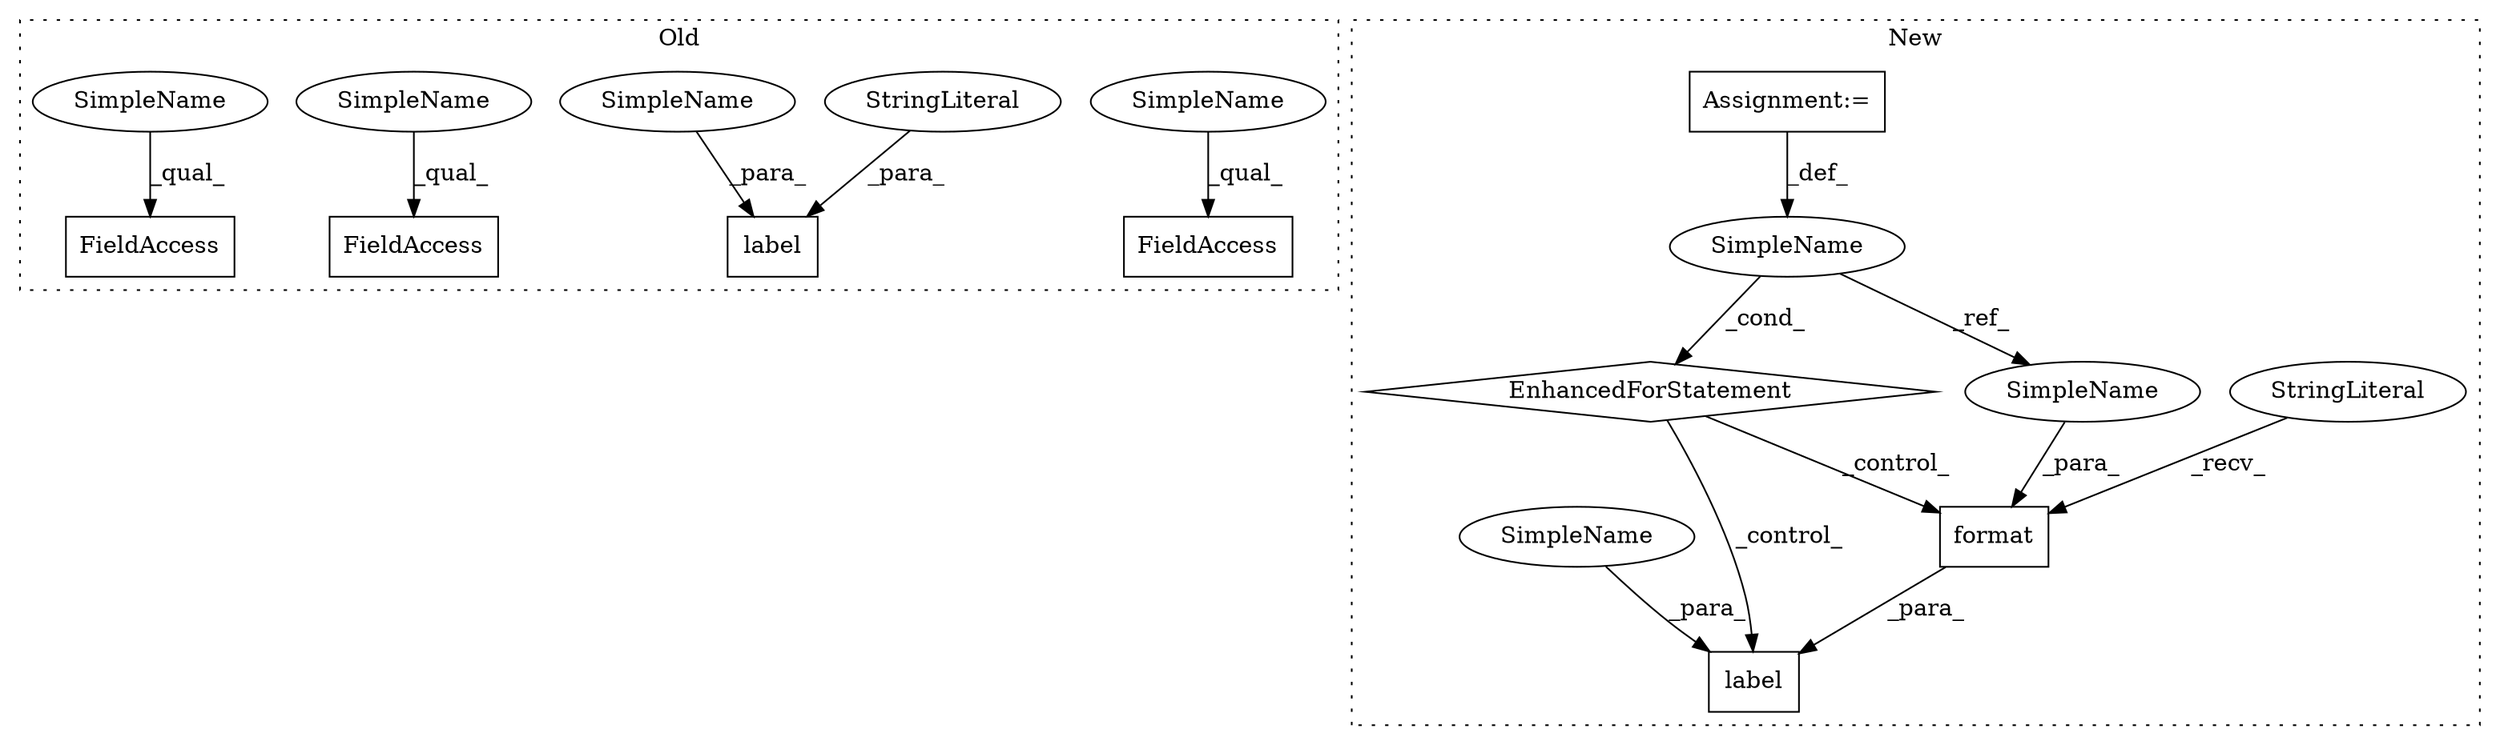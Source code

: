 digraph G {
subgraph cluster0 {
1 [label="label" a="32" s="2408,2461" l="6,1" shape="box"];
7 [label="StringLiteral" a="45" s="2424" l="37" shape="ellipse"];
8 [label="FieldAccess" a="22" s="1388" l="19" shape="box"];
9 [label="FieldAccess" a="22" s="1636" l="19" shape="box"];
10 [label="FieldAccess" a="22" s="1796" l="19" shape="box"];
12 [label="SimpleName" a="42" s="1388" l="4" shape="ellipse"];
13 [label="SimpleName" a="42" s="1636" l="4" shape="ellipse"];
14 [label="SimpleName" a="42" s="2419" l="4" shape="ellipse"];
15 [label="SimpleName" a="42" s="1796" l="4" shape="ellipse"];
label = "Old";
style="dotted";
}
subgraph cluster1 {
2 [label="label" a="32" s="3010,3058" l="6,1" shape="box"];
3 [label="format" a="32" s="3039,3057" l="7,1" shape="box"];
4 [label="EnhancedForStatement" a="70" s="2895,2996" l="70,2" shape="diamond"];
5 [label="SimpleName" a="42" s="2972" l="5" shape="ellipse"];
6 [label="StringLiteral" a="45" s="3026" l="12" shape="ellipse"];
11 [label="Assignment:=" a="7" s="2895,2996" l="70,2" shape="box"];
16 [label="SimpleName" a="42" s="3052" l="5" shape="ellipse"];
17 [label="SimpleName" a="42" s="3021" l="4" shape="ellipse"];
label = "New";
style="dotted";
}
3 -> 2 [label="_para_"];
4 -> 3 [label="_control_"];
4 -> 2 [label="_control_"];
5 -> 4 [label="_cond_"];
5 -> 16 [label="_ref_"];
6 -> 3 [label="_recv_"];
7 -> 1 [label="_para_"];
11 -> 5 [label="_def_"];
12 -> 8 [label="_qual_"];
13 -> 9 [label="_qual_"];
14 -> 1 [label="_para_"];
15 -> 10 [label="_qual_"];
16 -> 3 [label="_para_"];
17 -> 2 [label="_para_"];
}
